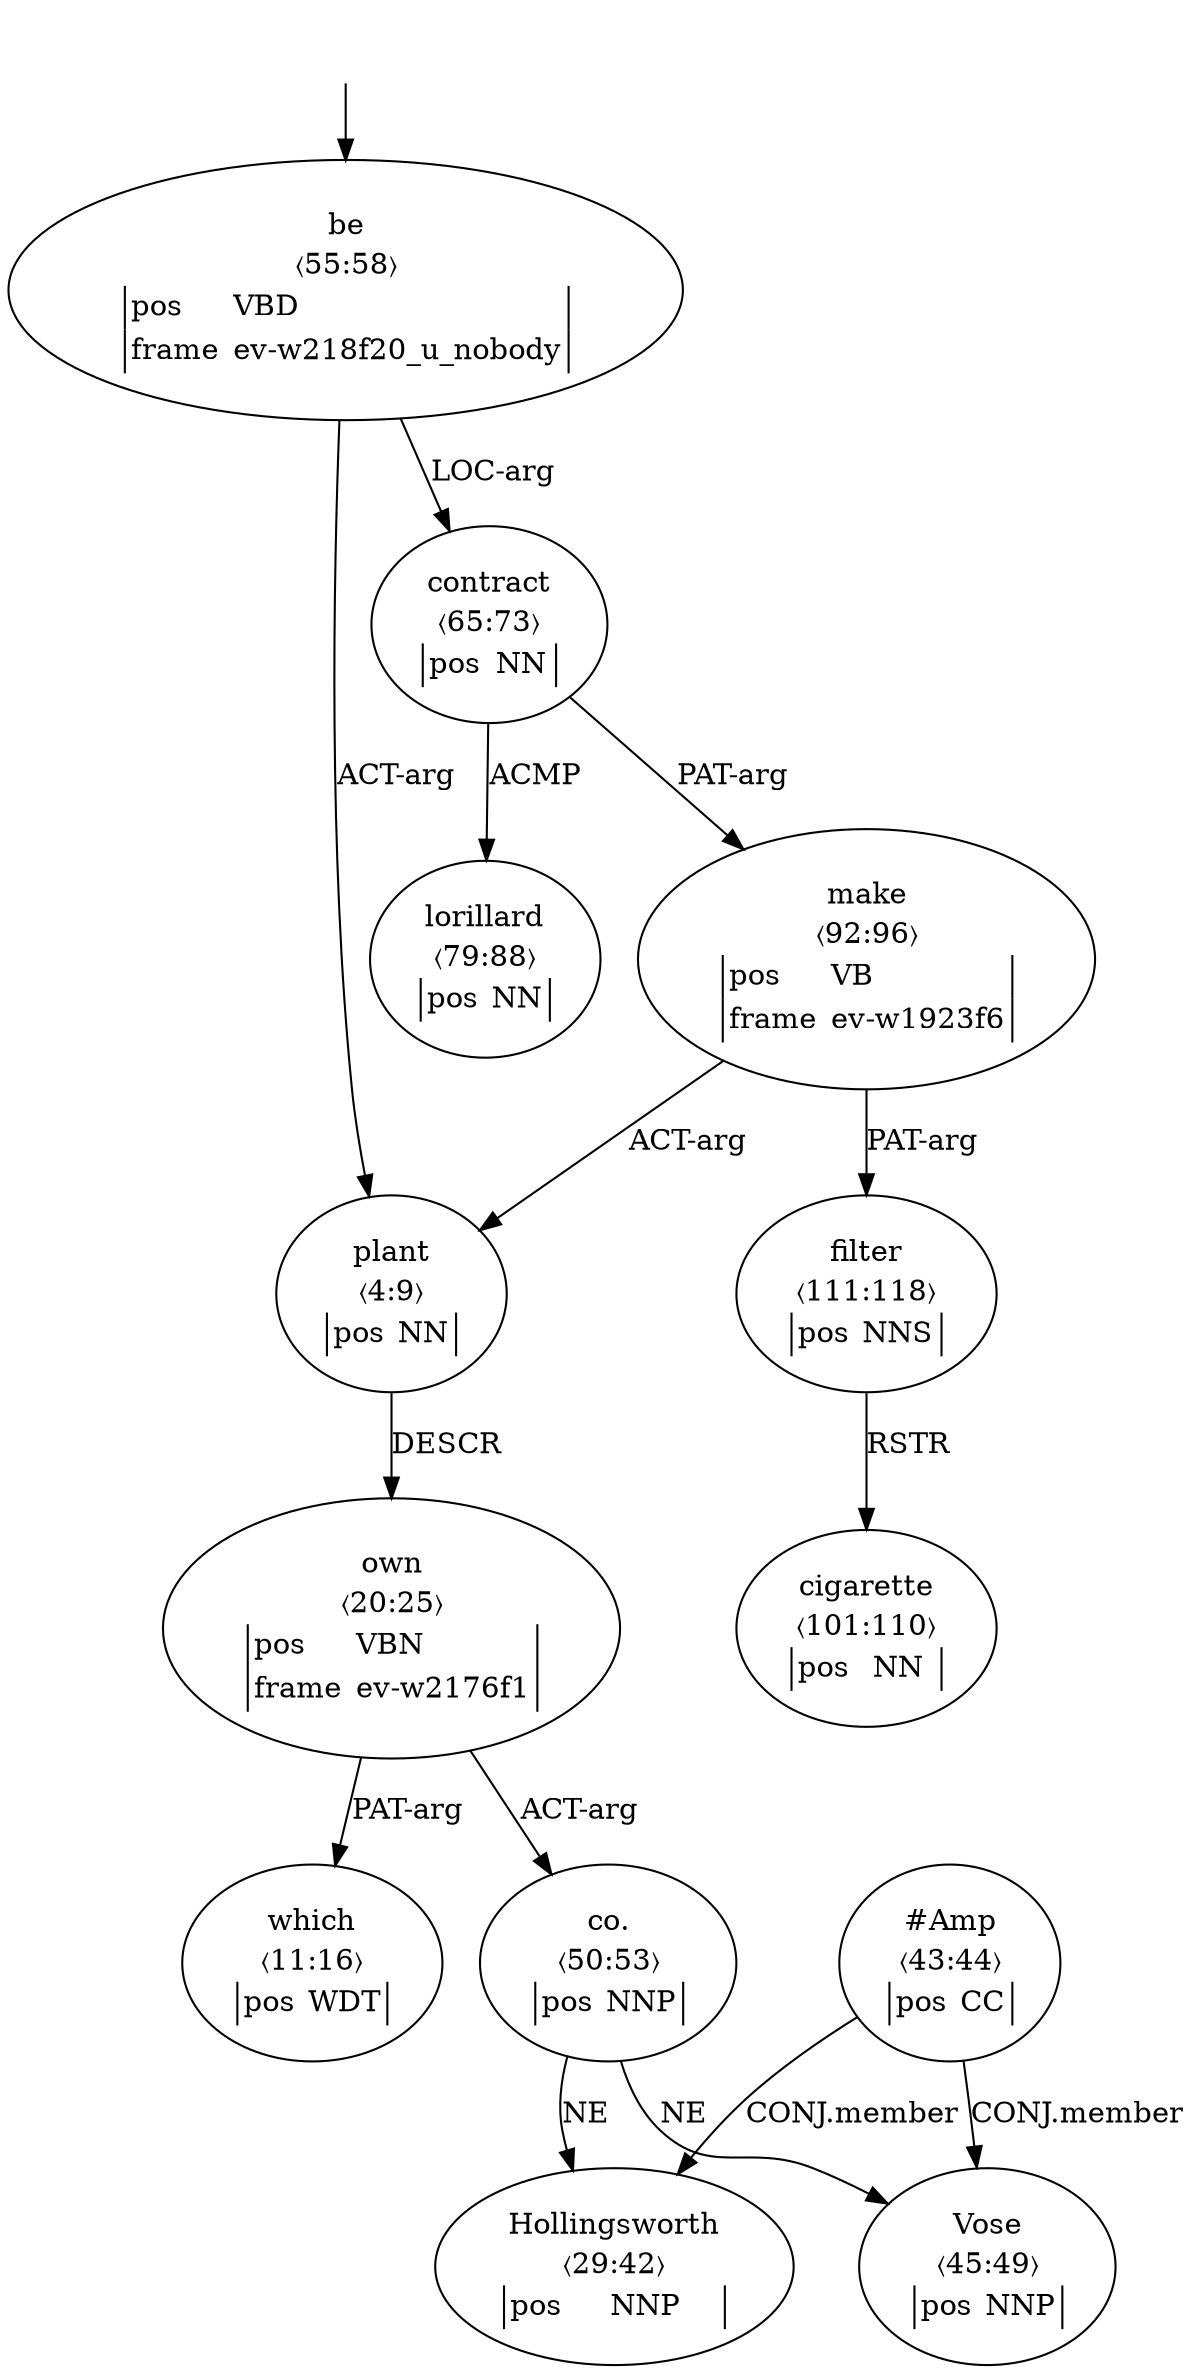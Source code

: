 digraph "20003018" {
  top [ style=invis ];
  top -> 12;
  1 [ label=<<table align="center" border="0" cellspacing="0"><tr><td colspan="2">plant</td></tr><tr><td colspan="2">〈4:9〉</td></tr><tr><td sides="l" border="1" align="left">pos</td><td sides="r" border="1" align="left">NN</td></tr></table>> ];
  3 [ label=<<table align="center" border="0" cellspacing="0"><tr><td colspan="2">which</td></tr><tr><td colspan="2">〈11:16〉</td></tr><tr><td sides="l" border="1" align="left">pos</td><td sides="r" border="1" align="left">WDT</td></tr></table>> ];
  5 [ label=<<table align="center" border="0" cellspacing="0"><tr><td colspan="2">own</td></tr><tr><td colspan="2">〈20:25〉</td></tr><tr><td sides="l" border="1" align="left">pos</td><td sides="r" border="1" align="left">VBN</td></tr><tr><td sides="l" border="1" align="left">frame</td><td sides="r" border="1" align="left">ev-w2176f1</td></tr></table>> ];
  7 [ label=<<table align="center" border="0" cellspacing="0"><tr><td colspan="2">Hollingsworth</td></tr><tr><td colspan="2">〈29:42〉</td></tr><tr><td sides="l" border="1" align="left">pos</td><td sides="r" border="1" align="left">NNP</td></tr></table>> ];
  8 [ label=<<table align="center" border="0" cellspacing="0"><tr><td colspan="2">#Amp</td></tr><tr><td colspan="2">〈43:44〉</td></tr><tr><td sides="l" border="1" align="left">pos</td><td sides="r" border="1" align="left">CC</td></tr></table>> ];
  9 [ label=<<table align="center" border="0" cellspacing="0"><tr><td colspan="2">Vose</td></tr><tr><td colspan="2">〈45:49〉</td></tr><tr><td sides="l" border="1" align="left">pos</td><td sides="r" border="1" align="left">NNP</td></tr></table>> ];
  10 [ label=<<table align="center" border="0" cellspacing="0"><tr><td colspan="2">co.</td></tr><tr><td colspan="2">〈50:53〉</td></tr><tr><td sides="l" border="1" align="left">pos</td><td sides="r" border="1" align="left">NNP</td></tr></table>> ];
  12 [ label=<<table align="center" border="0" cellspacing="0"><tr><td colspan="2">be</td></tr><tr><td colspan="2">〈55:58〉</td></tr><tr><td sides="l" border="1" align="left">pos</td><td sides="r" border="1" align="left">VBD</td></tr><tr><td sides="l" border="1" align="left">frame</td><td sides="r" border="1" align="left">ev-w218f20_u_nobody</td></tr></table>> ];
  14 [ label=<<table align="center" border="0" cellspacing="0"><tr><td colspan="2">contract</td></tr><tr><td colspan="2">〈65:73〉</td></tr><tr><td sides="l" border="1" align="left">pos</td><td sides="r" border="1" align="left">NN</td></tr></table>> ];
  16 [ label=<<table align="center" border="0" cellspacing="0"><tr><td colspan="2">lorillard</td></tr><tr><td colspan="2">〈79:88〉</td></tr><tr><td sides="l" border="1" align="left">pos</td><td sides="r" border="1" align="left">NN</td></tr></table>> ];
  18 [ label=<<table align="center" border="0" cellspacing="0"><tr><td colspan="2">make</td></tr><tr><td colspan="2">〈92:96〉</td></tr><tr><td sides="l" border="1" align="left">pos</td><td sides="r" border="1" align="left">VB</td></tr><tr><td sides="l" border="1" align="left">frame</td><td sides="r" border="1" align="left">ev-w1923f6</td></tr></table>> ];
  20 [ label=<<table align="center" border="0" cellspacing="0"><tr><td colspan="2">cigarette</td></tr><tr><td colspan="2">〈101:110〉</td></tr><tr><td sides="l" border="1" align="left">pos</td><td sides="r" border="1" align="left">NN</td></tr></table>> ];
  21 [ label=<<table align="center" border="0" cellspacing="0"><tr><td colspan="2">filter</td></tr><tr><td colspan="2">〈111:118〉</td></tr><tr><td sides="l" border="1" align="left">pos</td><td sides="r" border="1" align="left">NNS</td></tr></table>> ];
  18 -> 1 [ label="ACT-arg" ];
  5 -> 3 [ label="PAT-arg" ];
  12 -> 1 [ label="ACT-arg" ];
  14 -> 18 [ label="PAT-arg" ];
  1 -> 5 [ label="DESCR" ];
  8 -> 9 [ label="CONJ.member" ];
  18 -> 21 [ label="PAT-arg" ];
  8 -> 7 [ label="CONJ.member" ];
  12 -> 14 [ label="LOC-arg" ];
  5 -> 10 [ label="ACT-arg" ];
  10 -> 9 [ label="NE" ];
  21 -> 20 [ label="RSTR" ];
  10 -> 7 [ label="NE" ];
  14 -> 16 [ label="ACMP" ];
}

